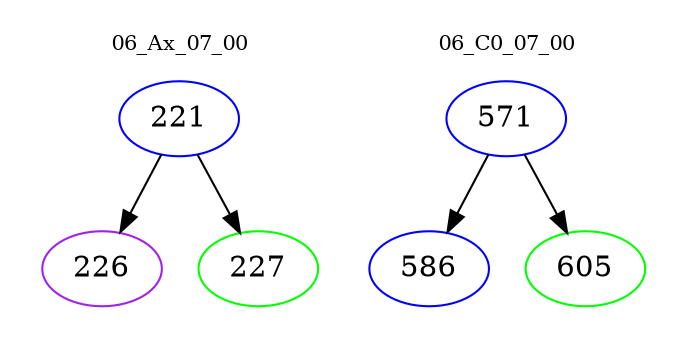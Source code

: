digraph{
subgraph cluster_0 {
color = white
label = "06_Ax_07_00";
fontsize=10;
T0_221 [label="221", color="blue"]
T0_221 -> T0_226 [color="black"]
T0_226 [label="226", color="purple"]
T0_221 -> T0_227 [color="black"]
T0_227 [label="227", color="green"]
}
subgraph cluster_1 {
color = white
label = "06_C0_07_00";
fontsize=10;
T1_571 [label="571", color="blue"]
T1_571 -> T1_586 [color="black"]
T1_586 [label="586", color="blue"]
T1_571 -> T1_605 [color="black"]
T1_605 [label="605", color="green"]
}
}
